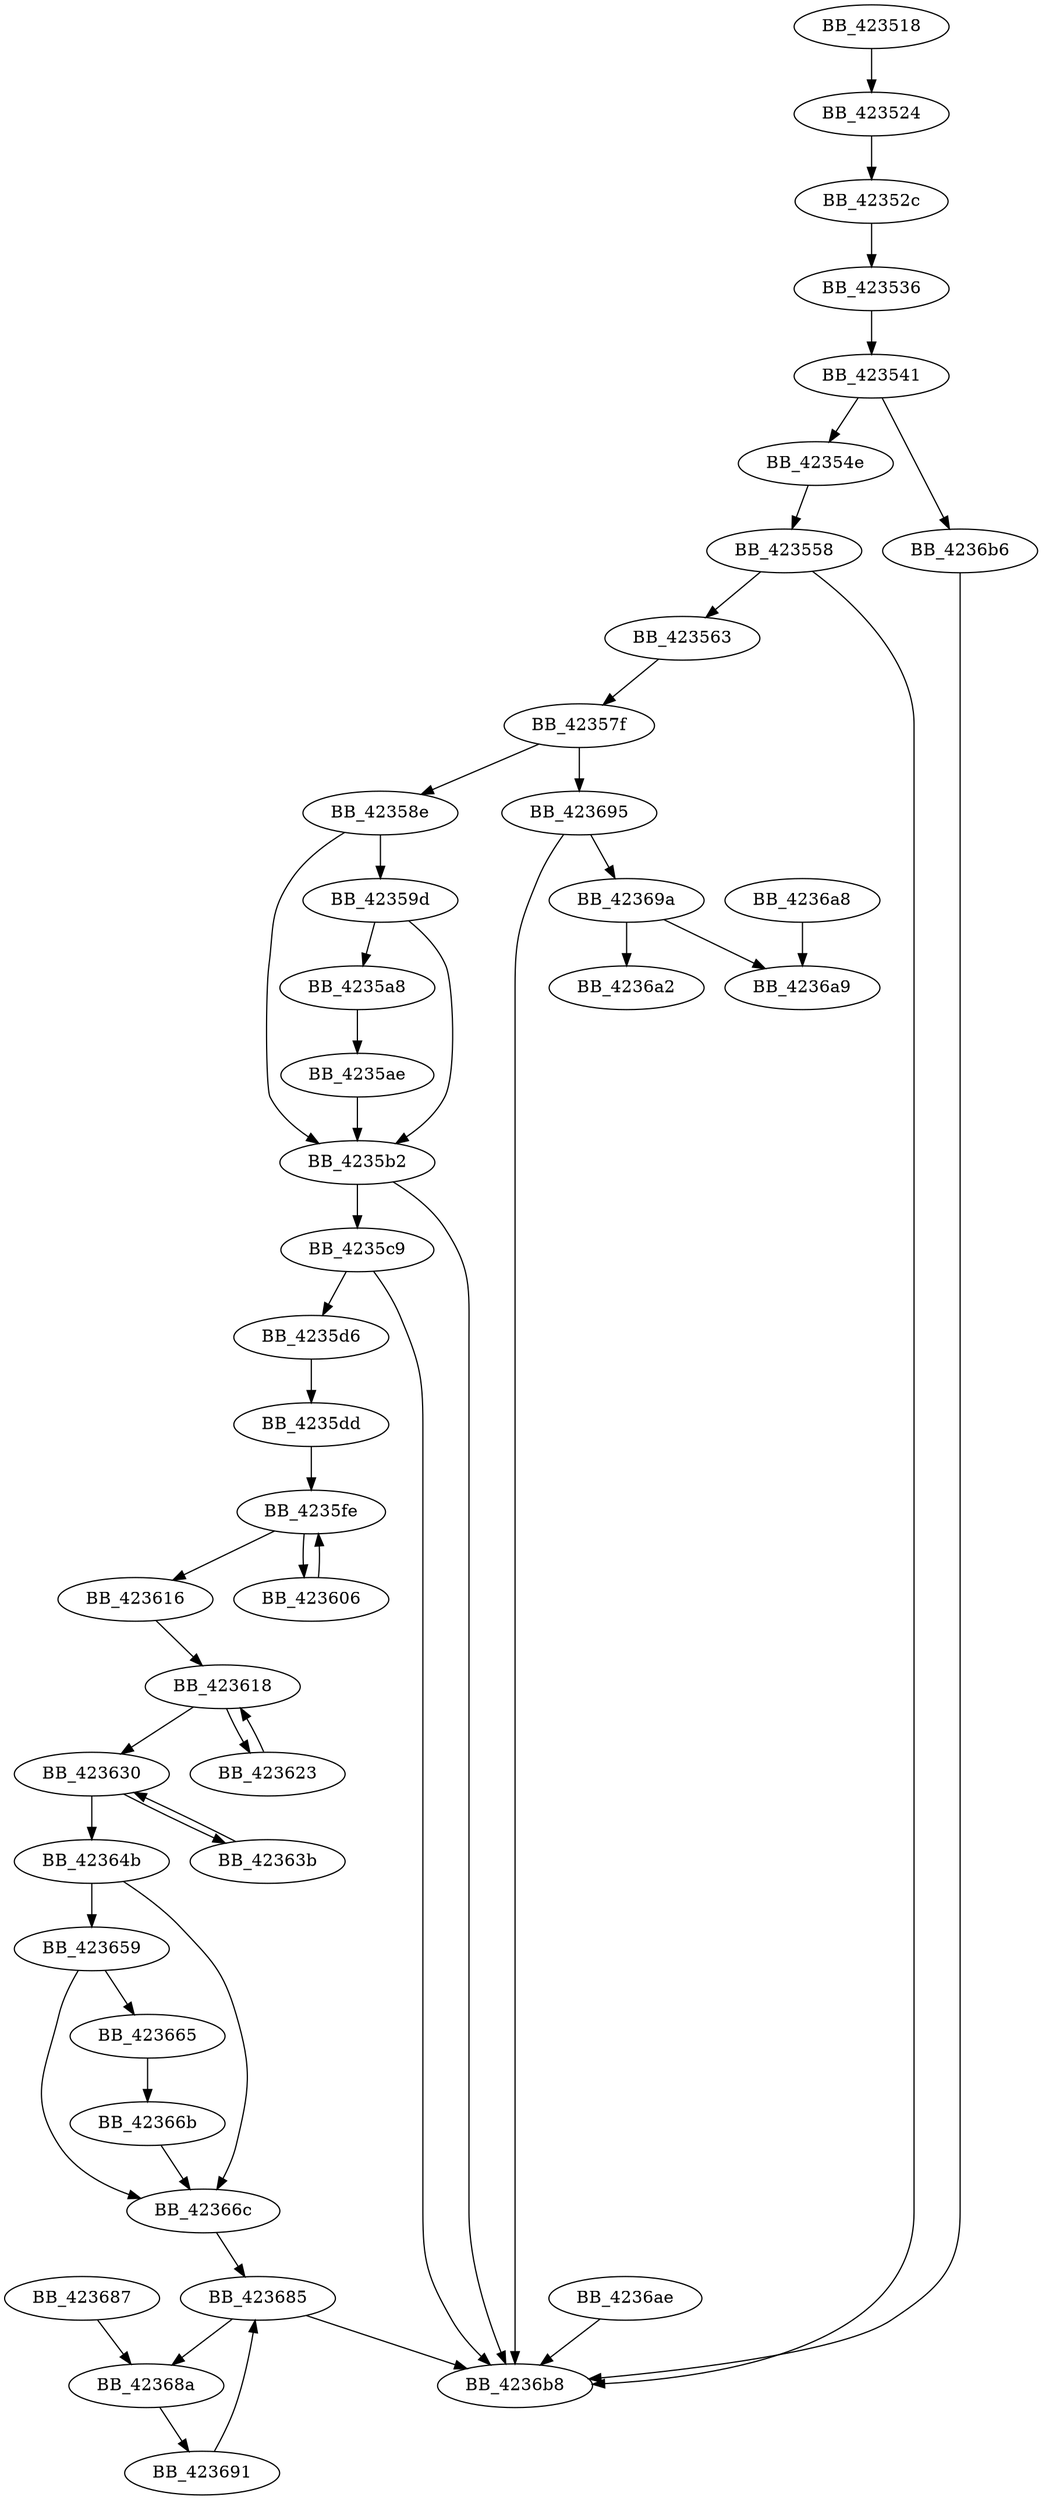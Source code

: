 DiGraph __setmbcp{
BB_423518->BB_423524
BB_423524->BB_42352c
BB_42352c->BB_423536
BB_423536->BB_423541
BB_423541->BB_42354e
BB_423541->BB_4236b6
BB_42354e->BB_423558
BB_423558->BB_423563
BB_423558->BB_4236b8
BB_423563->BB_42357f
BB_42357f->BB_42358e
BB_42357f->BB_423695
BB_42358e->BB_42359d
BB_42358e->BB_4235b2
BB_42359d->BB_4235a8
BB_42359d->BB_4235b2
BB_4235a8->BB_4235ae
BB_4235ae->BB_4235b2
BB_4235b2->BB_4235c9
BB_4235b2->BB_4236b8
BB_4235c9->BB_4235d6
BB_4235c9->BB_4236b8
BB_4235d6->BB_4235dd
BB_4235dd->BB_4235fe
BB_4235fe->BB_423606
BB_4235fe->BB_423616
BB_423606->BB_4235fe
BB_423616->BB_423618
BB_423618->BB_423623
BB_423618->BB_423630
BB_423623->BB_423618
BB_423630->BB_42363b
BB_423630->BB_42364b
BB_42363b->BB_423630
BB_42364b->BB_423659
BB_42364b->BB_42366c
BB_423659->BB_423665
BB_423659->BB_42366c
BB_423665->BB_42366b
BB_42366b->BB_42366c
BB_42366c->BB_423685
BB_423685->BB_42368a
BB_423685->BB_4236b8
BB_423687->BB_42368a
BB_42368a->BB_423691
BB_423691->BB_423685
BB_423695->BB_42369a
BB_423695->BB_4236b8
BB_42369a->BB_4236a2
BB_42369a->BB_4236a9
BB_4236a8->BB_4236a9
BB_4236ae->BB_4236b8
BB_4236b6->BB_4236b8
}
